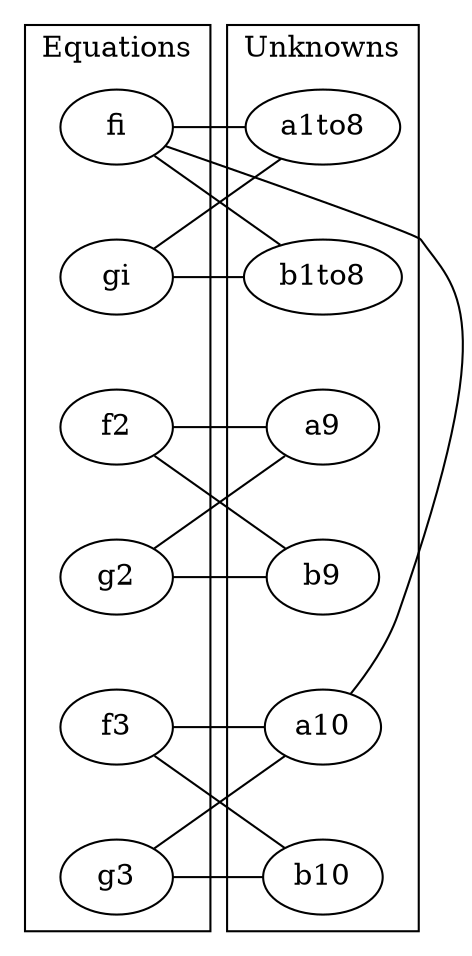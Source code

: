graph G{   
        subgraph cluster0{
        label = "Equations"; 
        edge [style=invis];
        fi -- gi -- f2 -- g2 -- f3 -- g3;
        }
        subgraph cluster1{
        label = "Unknowns";
        edge [style=invis];
        a1to8 -- b1to8 -- a9 -- b9 -- a10 -- b10;
        }
        edge [constraint=false];
        g3 -- b10;
        fi -- b1to8;
        a1to8 -- gi;
        g3 -- a10;
        a1to8 -- fi;
        f2 -- b9;
        b9 -- g2;
        a10 -- fi;
        b10 -- f3;
        f2 -- a9;
        a10 -- f3;
        gi -- b1to8;
        a9 -- g2;
}